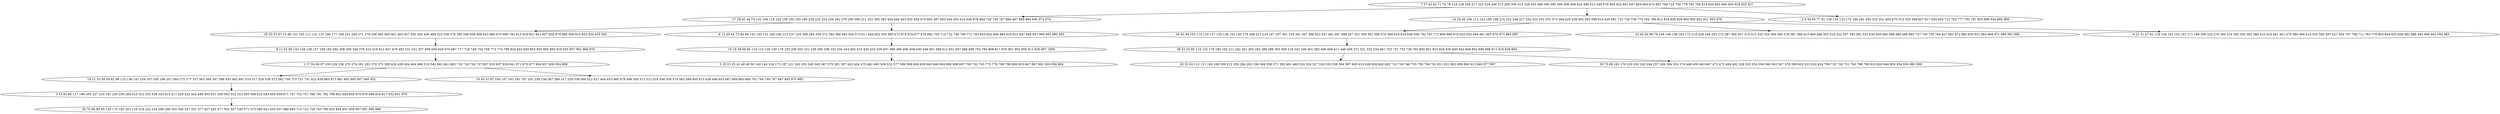 digraph true_tree {
	"0" -> "1"
	"0" -> "2"
	"2" -> "3"
	"1" -> "4"
	"4" -> "5"
	"3" -> "6"
	"5" -> "7"
	"2" -> "8"
	"1" -> "9"
	"7" -> "10"
	"10" -> "11"
	"9" -> "12"
	"7" -> "13"
	"0" -> "14"
	"6" -> "15"
	"11" -> "16"
	"12" -> "17"
	"6" -> "18"
	"2" -> "19"
	"0" [label="7 37 43 62 71 76 78 124 139 204 217 223 224 246 272 285 306 313 328 355 368 380 395 396 399 408 424 499 515 549 579 603 622 641 647 654 663 673 691 709 724 750 778 792 794 814 834 863 864 920 924 925 927"];
	"1" [label="27 28 42 44 75 102 104 118 120 156 160 165 190 228 235 253 256 262 279 280 300 311 321 385 393 404 440 443 452 458 474 485 487 500 544 592 610 636 678 684 720 736 767 866 867 869 894 940 972 974"];
	"2" [label="14 29 36 106 113 143 180 198 214 232 248 327 332 333 352 353 373 394 425 429 562 565 590 614 626 681 723 726 756 779 784 786 812 818 828 829 860 900 903 921 955 978"];
	"3" [label="34 91 94 103 114 125 127 135 138 153 155 176 208 213 219 247 297 301 319 341 357 398 423 431 481 497 498 547 551 559 561 566 570 584 616 625 649 656 742 761 772 809 868 874 922 933 944 961 965 970 973 984 995"];
	"4" [label="35 53 57 67 74 96 101 105 111 131 137 166 177 189 251 269 271 278 356 365 400 401 403 407 430 435 436 468 523 536 576 595 596 604 608 623 666 675 690 793 813 819 821 851 857 858 879 880 909 910 923 934 935 942"];
	"5" [label="9 11 61 90 142 148 149 157 169 183 292 308 330 348 376 410 419 421 447 479 493 531 541 557 569 609 629 670 687 717 719 748 754 758 773 774 798 824 843 849 853 855 885 895 919 950 957 962 968 976"];
	"6" [label="38 52 55 85 116 122 179 185 192 211 242 261 263 282 286 288 303 309 318 342 346 361 383 406 409 411 446 456 471 521 525 534 601 703 731 733 738 765 800 801 815 826 830 840 842 848 852 896 898 911 918 938 993"];
	"7" [label="1 17 54 69 97 108 226 236 270 274 291 293 370 375 390 426 438 454 464 488 519 542 642 661 683 716 718 734 737 807 810 837 839 841 871 875 877 904 937 939 954 989"];
	"8" [label="24 40 60 68 79 109 146 158 162 172 210 229 249 255 273 287 304 307 314 315 320 324 366 369 378 381 386 413 460 466 503 516 522 537 545 581 631 635 650 660 668 680 688 693 727 730 735 764 827 861 872 883 930 931 964 969 971 986 991 998"];
	"9" [label="8 12 49 64 72 84 99 132 145 151 184 194 215 237 254 268 283 359 372 382 384 483 504 573 611 644 652 655 665 672 674 676 677 679 682 705 714 732 740 769 771 783 823 832 856 884 914 915 947 948 953 960 963 980 992"];
	"10" [label="18 21 33 58 59 82 98 123 136 147 159 167 195 196 207 260 275 277 337 363 364 387 389 455 462 491 510 517 529 538 572 582 704 715 721 741 822 838 865 873 881 892 905 907 946 952"];
	"11" [label="3 13 83 95 117 199 205 227 233 241 245 250 284 310 312 335 338 343 414 417 428 432 442 449 450 501 509 543 552 553 593 594 632 643 645 659 671 747 752 757 766 781 782 796 802 845 859 870 878 888 916 917 932 941 979"];
	"12" [label="16 19 39 66 80 110 115 128 150 178 193 200 202 231 238 290 298 323 334 344 402 415 420 433 439 457 489 495 496 508 540 548 591 598 612 651 657 686 698 753 785 808 817 876 901 902 906 912 928 987 1000"];
	"13" [label="10 45 51 87 100 107 181 191 197 201 239 258 267 299 317 329 339 360 412 427 444 453 465 478 486 505 511 512 518 546 550 574 583 589 600 615 638 646 653 667 669 685 699 701 744 749 787 897 945 975 985"];
	"14" [label="2 4 56 65 77 81 129 130 133 175 186 281 295 322 331 405 470 513 520 568 607 617 620 630 712 762 777 795 797 805 899 926 966 988"];
	"15" [label="20 32 63 112 121 164 168 209 212 259 264 265 336 349 358 371 392 461 469 524 526 527 530 535 558 564 587 605 619 628 658 662 692 710 739 746 755 759 768 791 811 831 862 889 890 913 949 977 997"];
	"16" [label="26 70 86 89 93 126 174 182 203 216 218 222 234 289 296 302 326 347 351 377 437 445 477 502 507 539 571 575 580 621 633 637 689 694 713 722 729 743 780 825 844 951 959 967 981 990 996"];
	"17" [label="5 15 23 25 41 46 48 50 140 144 154 173 187 221 240 252 340 345 367 379 391 397 422 434 475 482 490 506 532 577 586 588 606 639 640 648 664 695 696 697 700 702 745 775 776 789 799 806 833 847 887 891 929 958 994"];
	"18" [label="30 73 88 163 170 220 230 243 244 257 266 294 354 374 448 459 463 467 472 473 484 492 528 533 554 556 560 563 567 578 599 602 613 618 624 706 725 728 751 760 788 790 816 820 846 850 854 936 982 999"];
	"19" [label="6 22 31 47 92 119 134 141 152 161 171 188 206 225 276 305 316 325 350 362 388 416 418 441 451 476 480 494 514 555 585 597 627 634 707 708 711 763 770 803 804 835 836 882 886 893 908 943 956 983"];
}
